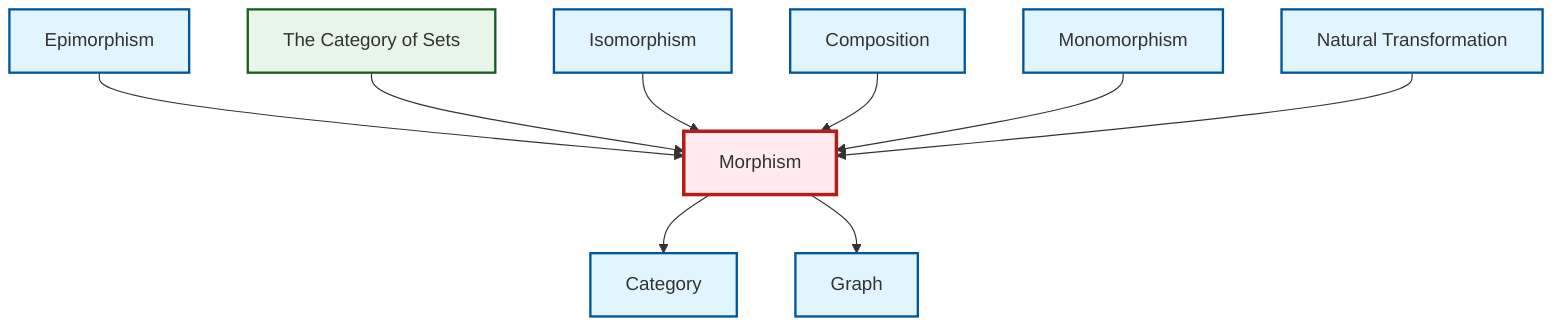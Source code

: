 graph TD
    classDef definition fill:#e1f5fe,stroke:#01579b,stroke-width:2px
    classDef theorem fill:#f3e5f5,stroke:#4a148c,stroke-width:2px
    classDef axiom fill:#fff3e0,stroke:#e65100,stroke-width:2px
    classDef example fill:#e8f5e9,stroke:#1b5e20,stroke-width:2px
    classDef current fill:#ffebee,stroke:#b71c1c,stroke-width:3px
    def-isomorphism["Isomorphism"]:::definition
    def-monomorphism["Monomorphism"]:::definition
    def-morphism["Morphism"]:::definition
    ex-set-category["The Category of Sets"]:::example
    def-composition["Composition"]:::definition
    def-graph["Graph"]:::definition
    def-category["Category"]:::definition
    def-natural-transformation["Natural Transformation"]:::definition
    def-epimorphism["Epimorphism"]:::definition
    def-epimorphism --> def-morphism
    ex-set-category --> def-morphism
    def-isomorphism --> def-morphism
    def-morphism --> def-category
    def-composition --> def-morphism
    def-monomorphism --> def-morphism
    def-morphism --> def-graph
    def-natural-transformation --> def-morphism
    class def-morphism current
